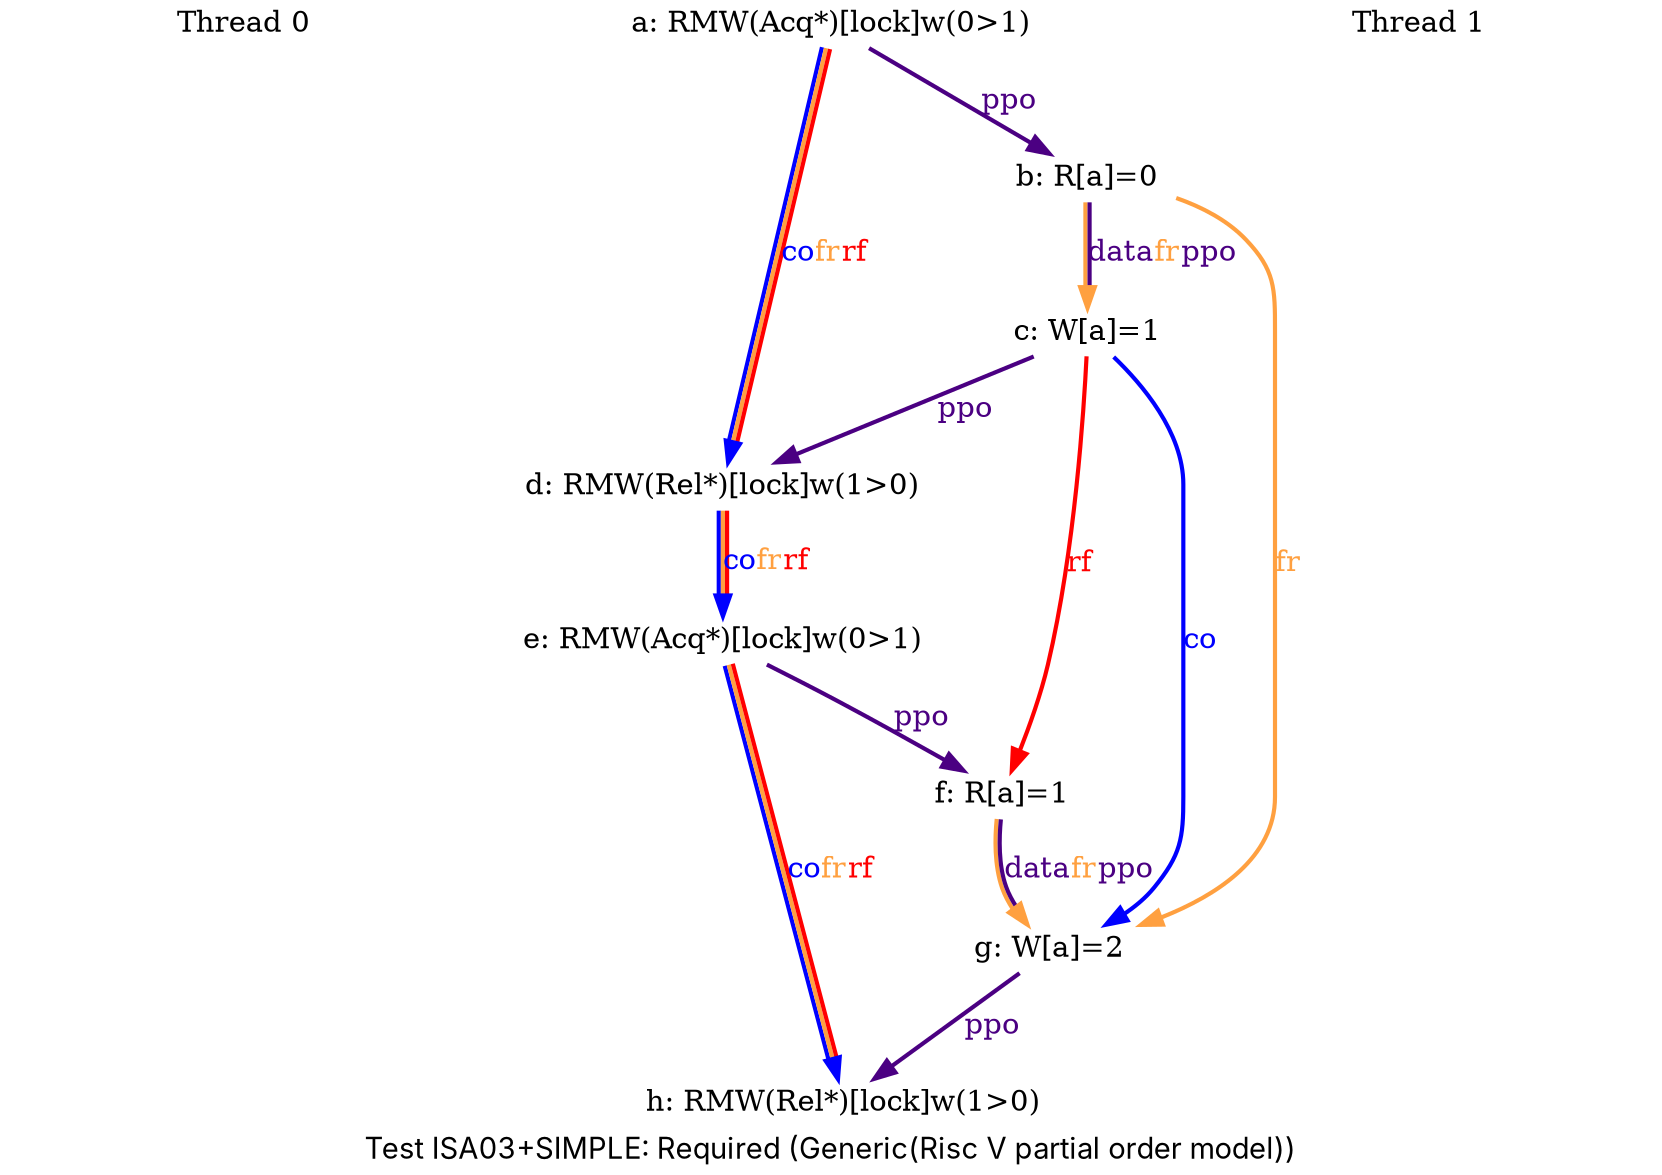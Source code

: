 digraph G {

splines=spline;
pad="0.000000";
fontname="SF Pro Display";

/* legend */
fontsize=14;
label="Test ISA03+SIMPLE: Required (Generic(Risc V partial order model))";


/* the unlocked events */
proc0_label_node [shape=none, fontsize=14, label="Thread 0", pos="1.000000,4.050000!", fixedsize=true, width=3.250000, height=0.281250]
eiid0 [label="a: RMW(Acq*)[lock]w(0>1)", shape="none", fontsize=14, pos="1.000000,3.375000!", fixedsize="false", height="0.194444", width="4.083333"];
eiid1 [label="b: R[a]=0", shape="none", fontsize=14, pos="1.000000,2.250000!", fixedsize="false", height="0.194444", width="1.166667"];
eiid2 [label="c: W[a]=1", shape="none", fontsize=14, pos="1.000000,1.125000!", fixedsize="false", height="0.194444", width="1.166667"];
eiid3 [label="d: RMW(Rel*)[lock]w(1>0)", shape="none", fontsize=14, pos="1.000000,0.000000!", fixedsize="false", height="0.194444", width="4.083333"];
proc1_label_node [shape=none, fontsize=14, label="Thread 1", pos="6.000000,4.050000!", fixedsize=true, width=3.250000, height=0.281250]
eiid4 [label="e: RMW(Acq*)[lock]w(0>1)", shape="none", fontsize=14, pos="6.000000,3.375000!", fixedsize="false", height="0.194444", width="4.083333"];
eiid5 [label="f: R[a]=1", shape="none", fontsize=14, pos="6.000000,2.250000!", fixedsize="false", height="0.194444", width="1.166667"];
eiid6 [label="g: W[a]=2", shape="none", fontsize=14, pos="6.000000,1.125000!", fixedsize="false", height="0.194444", width="1.166667"];
eiid7 [label="h: RMW(Rel*)[lock]w(1>0)", shape="none", fontsize=14, pos="6.000000,0.000000!", fixedsize="false", height="0.194444", width="4.083333"];

/* the intra_causality_data edges */


/* the intra_causality_control edges */

/* the poi edges */
/* the rfmap edges */


/* The viewed-before edges */
eiid0 -> eiid1 [label=<<font color="indigo">ppo</font>>, color="indigo", fontsize=14, penwidth="2.000000", arrowsize="1.000000"];
eiid0 -> eiid3 [label=<<font color="blue">co</font><font color="#ffa040">fr</font><font color="red">rf</font>>, color="blue:#ffa040:red", fontsize=14, penwidth="2.000000", arrowsize="1.000000"];
eiid1 -> eiid2 [label=<<font color="indigo">data</font><font color="#ffa040">fr</font><font color="indigo">ppo</font>>, color="#ffa040:indigo", fontsize=14, penwidth="2.000000", arrowsize="1.000000"];
eiid1 -> eiid6 [label=<<font color="#ffa040">fr</font>>, color="#ffa040", fontsize=14, penwidth="2.000000", arrowsize="1.000000"];
eiid2 -> eiid3 [label=<<font color="indigo">ppo</font>>, color="indigo", fontsize=14, penwidth="2.000000", arrowsize="1.000000"];
eiid2 -> eiid5 [label=<<font color="red">rf</font>>, color="red", fontsize=14, penwidth="2.000000", arrowsize="1.000000"];
eiid2 -> eiid6 [label=<<font color="blue">co</font>>, color="blue", fontsize=14, penwidth="2.000000", arrowsize="1.000000"];
eiid3 -> eiid4 [label=<<font color="blue">co</font><font color="#ffa040">fr</font><font color="red">rf</font>>, color="blue:#ffa040:red", fontsize=14, penwidth="2.000000", arrowsize="1.000000"];
eiid4 -> eiid5 [label=<<font color="indigo">ppo</font>>, color="indigo", fontsize=14, penwidth="2.000000", arrowsize="1.000000"];
eiid4 -> eiid7 [label=<<font color="blue">co</font><font color="#ffa040">fr</font><font color="red">rf</font>>, color="blue:#ffa040:red", fontsize=14, penwidth="2.000000", arrowsize="1.000000"];
eiid5 -> eiid6 [label=<<font color="indigo">data</font><font color="#ffa040">fr</font><font color="indigo">ppo</font>>, color="#ffa040:indigo", fontsize=14, penwidth="2.000000", arrowsize="1.000000"];
eiid6 -> eiid7 [label=<<font color="indigo">ppo</font>>, color="indigo", fontsize=14, penwidth="2.000000", arrowsize="1.000000"];
}
digraph G {

splines=spline;
pad="0.000000";
fontname="SF Pro Display";

/* legend */
fontsize=14;
label="Test ISA03+SIMPLE: Required (Generic(Risc V partial order model))";


/* the unlocked events */
proc0_label_node [shape=none, fontsize=14, label="Thread 0", pos="1.000000,4.050000!", fixedsize=true, width=3.250000, height=0.281250]
eiid0 [label="a: RMW(Acq*)[lock]w(0>1)", shape="none", fontsize=14, pos="1.000000,3.375000!", fixedsize="false", height="0.194444", width="4.083333"];
eiid1 [label="b: R[a]=1", shape="none", fontsize=14, pos="1.000000,2.250000!", fixedsize="false", height="0.194444", width="1.166667"];
eiid2 [label="c: W[a]=2", shape="none", fontsize=14, pos="1.000000,1.125000!", fixedsize="false", height="0.194444", width="1.166667"];
eiid3 [label="d: RMW(Rel*)[lock]w(1>0)", shape="none", fontsize=14, pos="1.000000,0.000000!", fixedsize="false", height="0.194444", width="4.083333"];
proc1_label_node [shape=none, fontsize=14, label="Thread 1", pos="6.000000,4.050000!", fixedsize=true, width=3.250000, height=0.281250]
eiid4 [label="e: RMW(Acq*)[lock]w(0>1)", shape="none", fontsize=14, pos="6.000000,3.375000!", fixedsize="false", height="0.194444", width="4.083333"];
eiid5 [label="f: R[a]=0", shape="none", fontsize=14, pos="6.000000,2.250000!", fixedsize="false", height="0.194444", width="1.166667"];
eiid6 [label="g: W[a]=1", shape="none", fontsize=14, pos="6.000000,1.125000!", fixedsize="false", height="0.194444", width="1.166667"];
eiid7 [label="h: RMW(Rel*)[lock]w(1>0)", shape="none", fontsize=14, pos="6.000000,0.000000!", fixedsize="false", height="0.194444", width="4.083333"];

/* the intra_causality_data edges */


/* the intra_causality_control edges */

/* the poi edges */
/* the rfmap edges */


/* The viewed-before edges */
eiid0 -> eiid1 [label=<<font color="indigo">ppo</font>>, color="indigo", fontsize=14, penwidth="2.000000", arrowsize="1.000000"];
eiid0 -> eiid3 [label=<<font color="blue">co</font><font color="#ffa040">fr</font><font color="red">rf</font>>, color="blue:#ffa040:red", fontsize=14, penwidth="2.000000", arrowsize="1.000000"];
eiid1 -> eiid2 [label=<<font color="indigo">data</font><font color="#ffa040">fr</font><font color="indigo">ppo</font>>, color="#ffa040:indigo", fontsize=14, penwidth="2.000000", arrowsize="1.000000"];
eiid2 -> eiid3 [label=<<font color="indigo">ppo</font>>, color="indigo", fontsize=14, penwidth="2.000000", arrowsize="1.000000"];
eiid4 -> eiid5 [label=<<font color="indigo">ppo</font>>, color="indigo", fontsize=14, penwidth="2.000000", arrowsize="1.000000"];
eiid4 -> eiid7 [label=<<font color="blue">co</font><font color="#ffa040">fr</font><font color="red">rf</font>>, color="blue:#ffa040:red", fontsize=14, penwidth="2.000000", arrowsize="1.000000"];
eiid5 -> eiid2 [label=<<font color="#ffa040">fr</font>>, color="#ffa040", fontsize=14, penwidth="2.000000", arrowsize="1.000000"];
eiid5 -> eiid6 [label=<<font color="indigo">data</font><font color="#ffa040">fr</font><font color="indigo">ppo</font>>, color="#ffa040:indigo", fontsize=14, penwidth="2.000000", arrowsize="1.000000"];
eiid6 -> eiid1 [label=<<font color="red">rf</font>>, color="red", fontsize=14, penwidth="2.000000", arrowsize="1.000000"];
eiid6 -> eiid2 [label=<<font color="blue">co</font>>, color="blue", fontsize=14, penwidth="2.000000", arrowsize="1.000000"];
eiid6 -> eiid7 [label=<<font color="indigo">ppo</font>>, color="indigo", fontsize=14, penwidth="2.000000", arrowsize="1.000000"];
eiid7 -> eiid0 [label=<<font color="blue">co</font><font color="#ffa040">fr</font><font color="red">rf</font>>, color="blue:#ffa040:red", fontsize=14, penwidth="2.000000", arrowsize="1.000000"];
}
